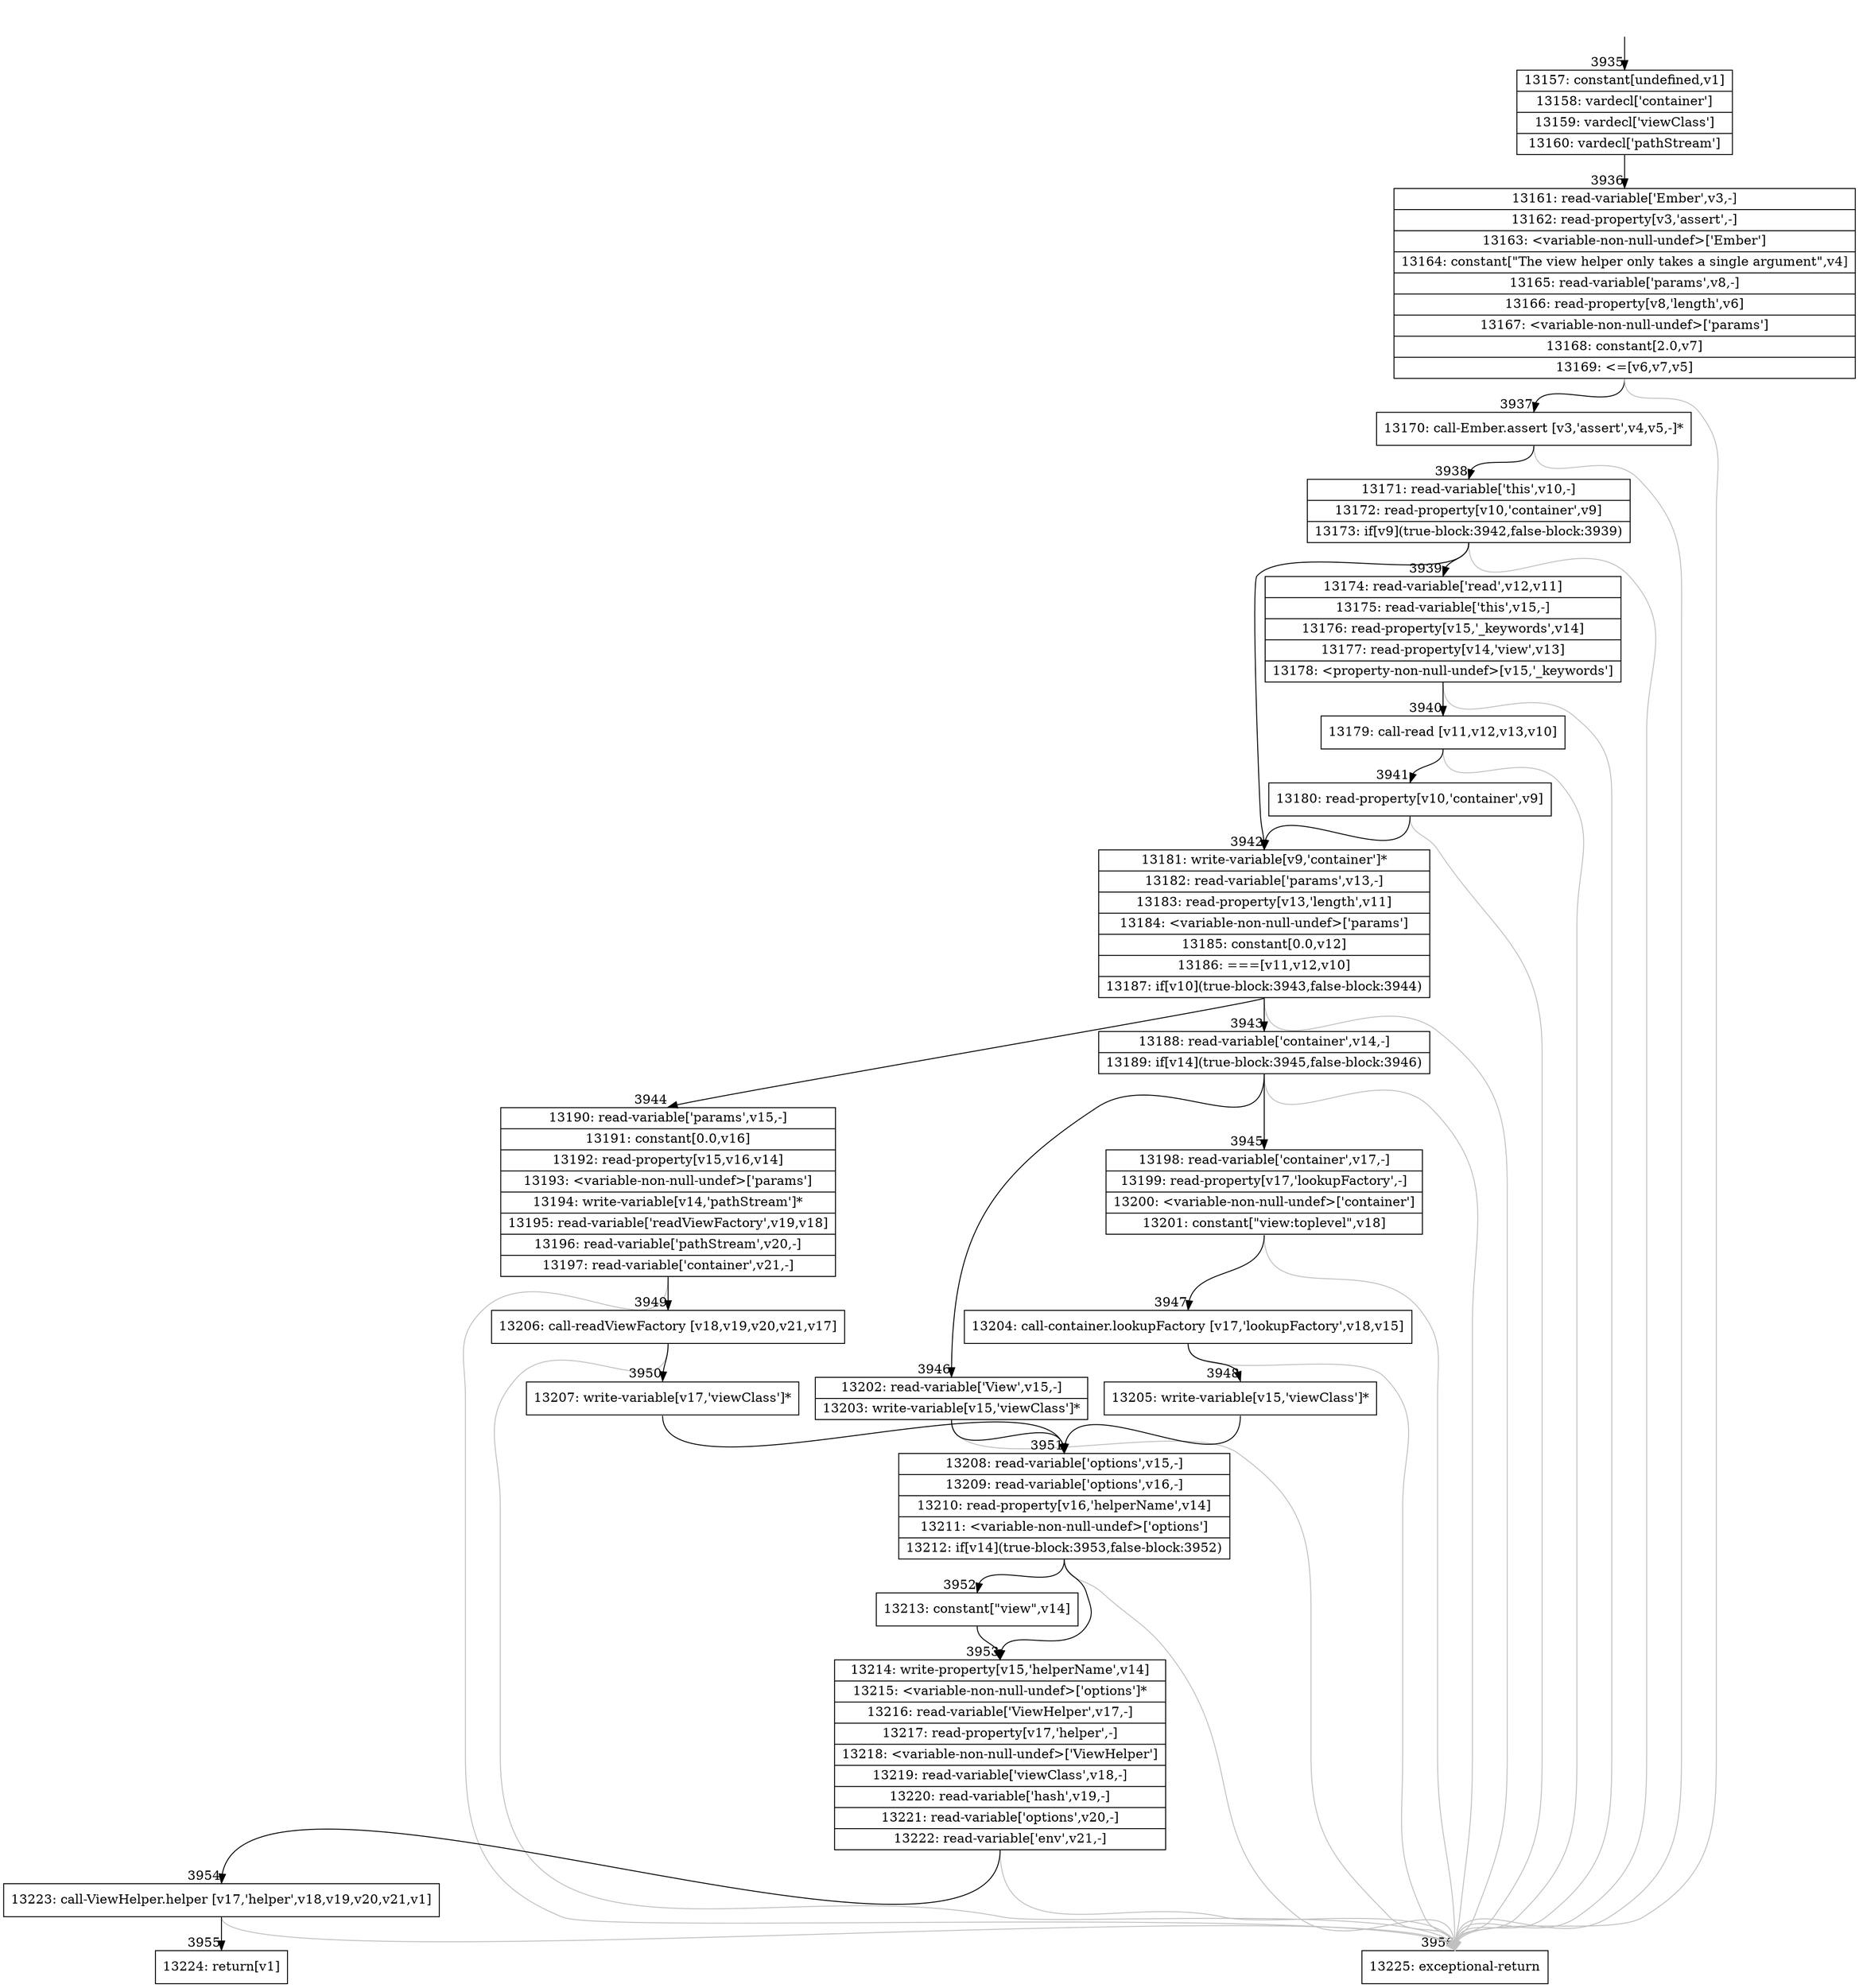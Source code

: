 digraph {
rankdir="TD"
BB_entry310[shape=none,label=""];
BB_entry310 -> BB3935 [tailport=s, headport=n, headlabel="    3935"]
BB3935 [shape=record label="{13157: constant[undefined,v1]|13158: vardecl['container']|13159: vardecl['viewClass']|13160: vardecl['pathStream']}" ] 
BB3935 -> BB3936 [tailport=s, headport=n, headlabel="      3936"]
BB3936 [shape=record label="{13161: read-variable['Ember',v3,-]|13162: read-property[v3,'assert',-]|13163: \<variable-non-null-undef\>['Ember']|13164: constant[\"The view helper only takes a single argument\",v4]|13165: read-variable['params',v8,-]|13166: read-property[v8,'length',v6]|13167: \<variable-non-null-undef\>['params']|13168: constant[2.0,v7]|13169: \<=[v6,v7,v5]}" ] 
BB3936 -> BB3937 [tailport=s, headport=n, headlabel="      3937"]
BB3936 -> BB3956 [tailport=s, headport=n, color=gray, headlabel="      3956"]
BB3937 [shape=record label="{13170: call-Ember.assert [v3,'assert',v4,v5,-]*}" ] 
BB3937 -> BB3938 [tailport=s, headport=n, headlabel="      3938"]
BB3937 -> BB3956 [tailport=s, headport=n, color=gray]
BB3938 [shape=record label="{13171: read-variable['this',v10,-]|13172: read-property[v10,'container',v9]|13173: if[v9](true-block:3942,false-block:3939)}" ] 
BB3938 -> BB3942 [tailport=s, headport=n, headlabel="      3942"]
BB3938 -> BB3939 [tailport=s, headport=n, headlabel="      3939"]
BB3938 -> BB3956 [tailport=s, headport=n, color=gray]
BB3939 [shape=record label="{13174: read-variable['read',v12,v11]|13175: read-variable['this',v15,-]|13176: read-property[v15,'_keywords',v14]|13177: read-property[v14,'view',v13]|13178: \<property-non-null-undef\>[v15,'_keywords']}" ] 
BB3939 -> BB3940 [tailport=s, headport=n, headlabel="      3940"]
BB3939 -> BB3956 [tailport=s, headport=n, color=gray]
BB3940 [shape=record label="{13179: call-read [v11,v12,v13,v10]}" ] 
BB3940 -> BB3941 [tailport=s, headport=n, headlabel="      3941"]
BB3940 -> BB3956 [tailport=s, headport=n, color=gray]
BB3941 [shape=record label="{13180: read-property[v10,'container',v9]}" ] 
BB3941 -> BB3942 [tailport=s, headport=n]
BB3941 -> BB3956 [tailport=s, headport=n, color=gray]
BB3942 [shape=record label="{13181: write-variable[v9,'container']*|13182: read-variable['params',v13,-]|13183: read-property[v13,'length',v11]|13184: \<variable-non-null-undef\>['params']|13185: constant[0.0,v12]|13186: ===[v11,v12,v10]|13187: if[v10](true-block:3943,false-block:3944)}" ] 
BB3942 -> BB3943 [tailport=s, headport=n, headlabel="      3943"]
BB3942 -> BB3944 [tailport=s, headport=n, headlabel="      3944"]
BB3942 -> BB3956 [tailport=s, headport=n, color=gray]
BB3943 [shape=record label="{13188: read-variable['container',v14,-]|13189: if[v14](true-block:3945,false-block:3946)}" ] 
BB3943 -> BB3945 [tailport=s, headport=n, headlabel="      3945"]
BB3943 -> BB3946 [tailport=s, headport=n, headlabel="      3946"]
BB3943 -> BB3956 [tailport=s, headport=n, color=gray]
BB3944 [shape=record label="{13190: read-variable['params',v15,-]|13191: constant[0.0,v16]|13192: read-property[v15,v16,v14]|13193: \<variable-non-null-undef\>['params']|13194: write-variable[v14,'pathStream']*|13195: read-variable['readViewFactory',v19,v18]|13196: read-variable['pathStream',v20,-]|13197: read-variable['container',v21,-]}" ] 
BB3944 -> BB3949 [tailport=s, headport=n, headlabel="      3949"]
BB3944 -> BB3956 [tailport=s, headport=n, color=gray]
BB3945 [shape=record label="{13198: read-variable['container',v17,-]|13199: read-property[v17,'lookupFactory',-]|13200: \<variable-non-null-undef\>['container']|13201: constant[\"view:toplevel\",v18]}" ] 
BB3945 -> BB3947 [tailport=s, headport=n, headlabel="      3947"]
BB3945 -> BB3956 [tailport=s, headport=n, color=gray]
BB3946 [shape=record label="{13202: read-variable['View',v15,-]|13203: write-variable[v15,'viewClass']*}" ] 
BB3946 -> BB3951 [tailport=s, headport=n, headlabel="      3951"]
BB3946 -> BB3956 [tailport=s, headport=n, color=gray]
BB3947 [shape=record label="{13204: call-container.lookupFactory [v17,'lookupFactory',v18,v15]}" ] 
BB3947 -> BB3948 [tailport=s, headport=n, headlabel="      3948"]
BB3947 -> BB3956 [tailport=s, headport=n, color=gray]
BB3948 [shape=record label="{13205: write-variable[v15,'viewClass']*}" ] 
BB3948 -> BB3951 [tailport=s, headport=n]
BB3949 [shape=record label="{13206: call-readViewFactory [v18,v19,v20,v21,v17]}" ] 
BB3949 -> BB3950 [tailport=s, headport=n, headlabel="      3950"]
BB3949 -> BB3956 [tailport=s, headport=n, color=gray]
BB3950 [shape=record label="{13207: write-variable[v17,'viewClass']*}" ] 
BB3950 -> BB3951 [tailport=s, headport=n]
BB3951 [shape=record label="{13208: read-variable['options',v15,-]|13209: read-variable['options',v16,-]|13210: read-property[v16,'helperName',v14]|13211: \<variable-non-null-undef\>['options']|13212: if[v14](true-block:3953,false-block:3952)}" ] 
BB3951 -> BB3953 [tailport=s, headport=n, headlabel="      3953"]
BB3951 -> BB3952 [tailport=s, headport=n, headlabel="      3952"]
BB3951 -> BB3956 [tailport=s, headport=n, color=gray]
BB3952 [shape=record label="{13213: constant[\"view\",v14]}" ] 
BB3952 -> BB3953 [tailport=s, headport=n]
BB3953 [shape=record label="{13214: write-property[v15,'helperName',v14]|13215: \<variable-non-null-undef\>['options']*|13216: read-variable['ViewHelper',v17,-]|13217: read-property[v17,'helper',-]|13218: \<variable-non-null-undef\>['ViewHelper']|13219: read-variable['viewClass',v18,-]|13220: read-variable['hash',v19,-]|13221: read-variable['options',v20,-]|13222: read-variable['env',v21,-]}" ] 
BB3953 -> BB3954 [tailport=s, headport=n, headlabel="      3954"]
BB3953 -> BB3956 [tailport=s, headport=n, color=gray]
BB3954 [shape=record label="{13223: call-ViewHelper.helper [v17,'helper',v18,v19,v20,v21,v1]}" ] 
BB3954 -> BB3955 [tailport=s, headport=n, headlabel="      3955"]
BB3954 -> BB3956 [tailport=s, headport=n, color=gray]
BB3955 [shape=record label="{13224: return[v1]}" ] 
BB3956 [shape=record label="{13225: exceptional-return}" ] 
//#$~ 7526
}
